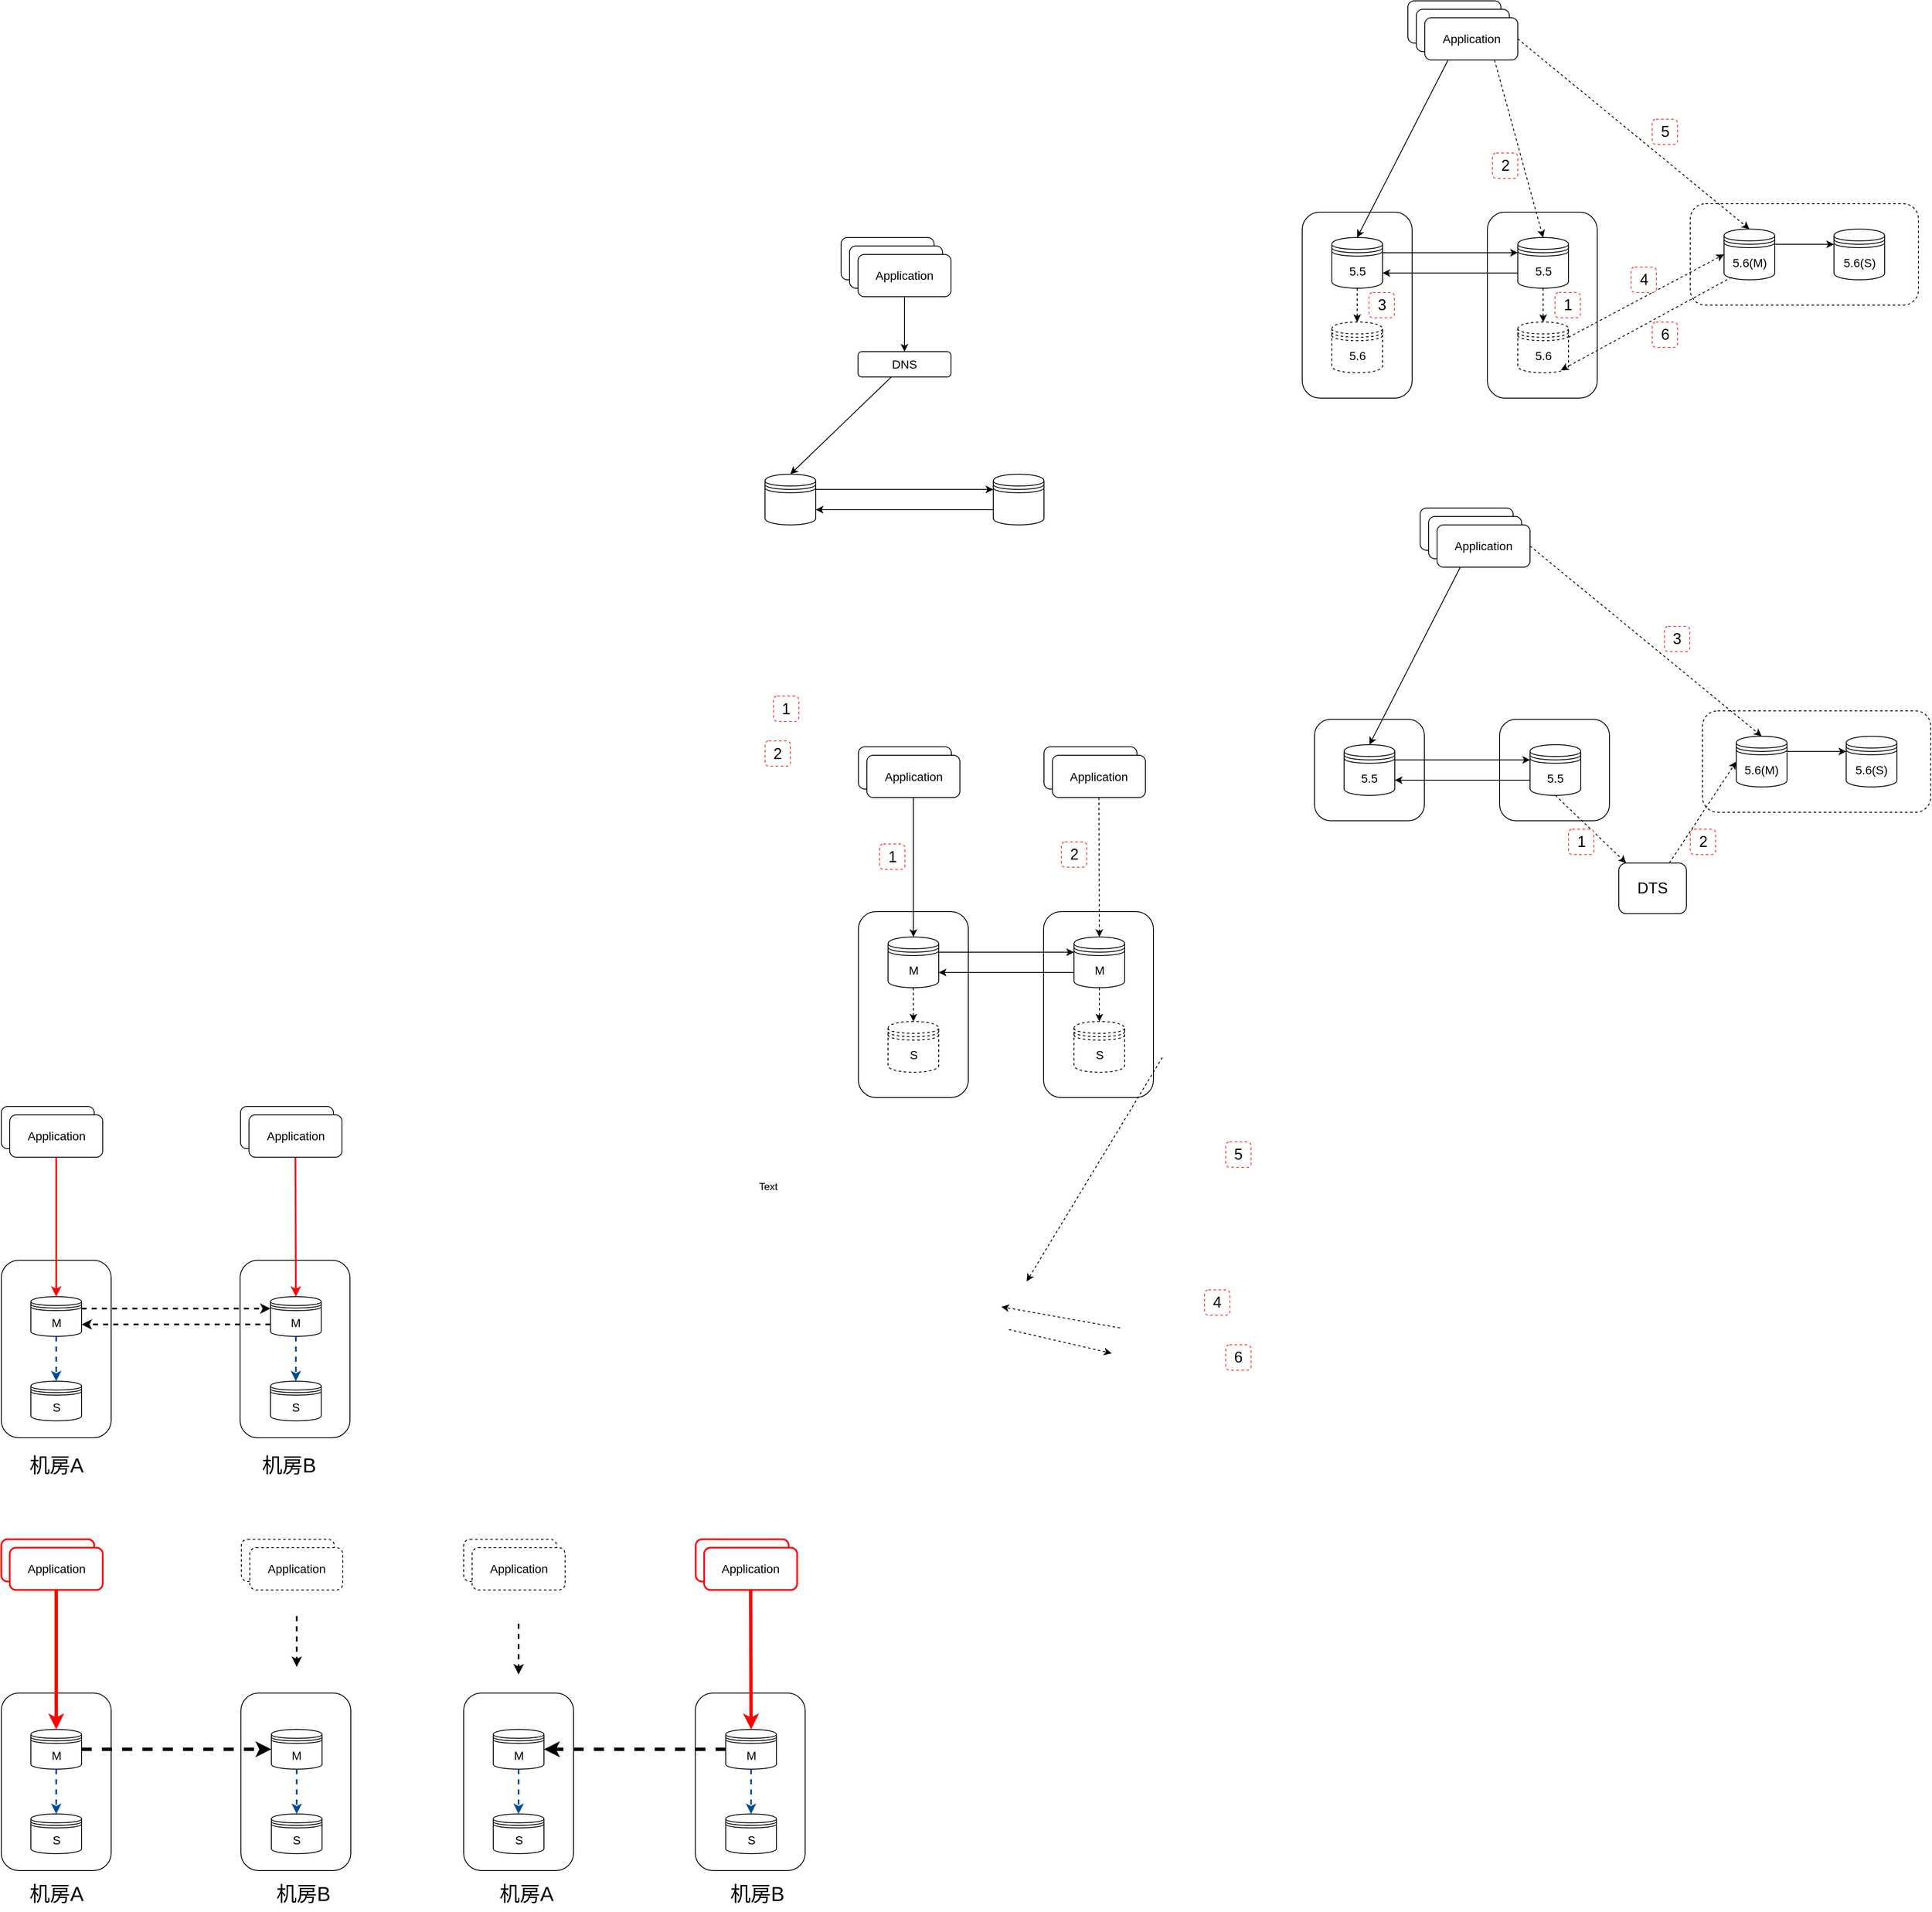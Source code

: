 <mxfile pages="1" version="11.2.3" type="github"><diagram id="w0PGeLifpseIt6AWC-rQ" name="Page-1"><mxGraphModel dx="2013" dy="703" grid="1" gridSize="10" guides="1" tooltips="1" connect="1" arrows="1" fold="1" page="1" pageScale="1" pageWidth="827" pageHeight="1169" math="0" shadow="0"><root><mxCell id="0"/><mxCell id="1" parent="0"/><mxCell id="KxEL3ul9aCYU7G7SuEpz-24" value="" style="rounded=1;whiteSpace=wrap;html=1;dashed=1;" parent="1" vertex="1"><mxGeometry x="1324.5" y="280" width="270" height="120" as="geometry"/></mxCell><mxCell id="KxEL3ul9aCYU7G7SuEpz-18" value="" style="rounded=1;whiteSpace=wrap;html=1;arcSize=16;" parent="1" vertex="1"><mxGeometry x="865.5" y="290" width="130" height="220" as="geometry"/></mxCell><mxCell id="KxEL3ul9aCYU7G7SuEpz-17" value="" style="rounded=1;whiteSpace=wrap;html=1;arcSize=16;" parent="1" vertex="1"><mxGeometry x="1084.5" y="290" width="130" height="220" as="geometry"/></mxCell><mxCell id="ixwq7pdnEXffTdU5Aski-8" value="&lt;font style=&quot;font-size: 14px&quot;&gt;Application&lt;/font&gt;" style="rounded=1;whiteSpace=wrap;html=1;" parent="1" vertex="1"><mxGeometry x="320" y="320" width="110" height="50" as="geometry"/></mxCell><mxCell id="ixwq7pdnEXffTdU5Aski-9" value="" style="shape=datastore;whiteSpace=wrap;html=1;" parent="1" vertex="1"><mxGeometry x="230" y="600" width="60" height="60" as="geometry"/></mxCell><mxCell id="ixwq7pdnEXffTdU5Aski-10" value="" style="shape=datastore;whiteSpace=wrap;html=1;" parent="1" vertex="1"><mxGeometry x="500" y="600" width="60" height="60" as="geometry"/></mxCell><mxCell id="v6FnLSVBg04vqEO-59b5-2" value="" style="endArrow=classic;html=1;exitX=1;exitY=0.3;exitDx=0;exitDy=0;entryX=0;entryY=0.3;entryDx=0;entryDy=0;" parent="1" source="ixwq7pdnEXffTdU5Aski-9" target="ixwq7pdnEXffTdU5Aski-10" edge="1"><mxGeometry width="50" height="50" relative="1" as="geometry"><mxPoint x="410" y="590" as="sourcePoint"/><mxPoint x="460" y="540" as="targetPoint"/></mxGeometry></mxCell><mxCell id="v6FnLSVBg04vqEO-59b5-3" value="" style="endArrow=classic;html=1;exitX=0;exitY=0.7;exitDx=0;exitDy=0;entryX=1;entryY=0.7;entryDx=0;entryDy=0;" parent="1" source="ixwq7pdnEXffTdU5Aski-10" target="ixwq7pdnEXffTdU5Aski-9" edge="1"><mxGeometry width="50" height="50" relative="1" as="geometry"><mxPoint x="380" y="740" as="sourcePoint"/><mxPoint x="430" y="690" as="targetPoint"/></mxGeometry></mxCell><mxCell id="v6FnLSVBg04vqEO-59b5-10" value="&lt;font style=&quot;font-size: 14px&quot;&gt;DNS&lt;/font&gt;" style="rounded=1;whiteSpace=wrap;html=1;" parent="1" vertex="1"><mxGeometry x="340" y="455" width="110" height="30" as="geometry"/></mxCell><mxCell id="v6FnLSVBg04vqEO-59b5-11" value="" style="endArrow=classic;html=1;entryX=0.5;entryY=0;entryDx=0;entryDy=0;" parent="1" source="v6FnLSVBg04vqEO-59b5-13" target="v6FnLSVBg04vqEO-59b5-10" edge="1"><mxGeometry width="50" height="50" relative="1" as="geometry"><mxPoint x="70" y="570" as="sourcePoint"/><mxPoint x="120" y="520" as="targetPoint"/></mxGeometry></mxCell><mxCell id="v6FnLSVBg04vqEO-59b5-12" value="&lt;font style=&quot;font-size: 14px&quot;&gt;Application&lt;/font&gt;" style="rounded=1;whiteSpace=wrap;html=1;" parent="1" vertex="1"><mxGeometry x="330" y="330" width="110" height="50" as="geometry"/></mxCell><mxCell id="v6FnLSVBg04vqEO-59b5-13" value="&lt;font style=&quot;font-size: 14px&quot;&gt;Application&lt;/font&gt;" style="rounded=1;whiteSpace=wrap;html=1;" parent="1" vertex="1"><mxGeometry x="340" y="340" width="110" height="50" as="geometry"/></mxCell><mxCell id="v6FnLSVBg04vqEO-59b5-14" value="" style="endArrow=classic;html=1;entryX=0.5;entryY=0;entryDx=0;entryDy=0;" parent="1" source="v6FnLSVBg04vqEO-59b5-10" target="ixwq7pdnEXffTdU5Aski-9" edge="1"><mxGeometry width="50" height="50" relative="1" as="geometry"><mxPoint x="200" y="570" as="sourcePoint"/><mxPoint x="250" y="520" as="targetPoint"/></mxGeometry></mxCell><mxCell id="KxEL3ul9aCYU7G7SuEpz-1" value="&lt;font style=&quot;font-size: 14px&quot;&gt;Application&lt;/font&gt;" style="rounded=1;whiteSpace=wrap;html=1;" parent="1" vertex="1"><mxGeometry x="990.5" y="40" width="110" height="50" as="geometry"/></mxCell><mxCell id="KxEL3ul9aCYU7G7SuEpz-2" value="&lt;font style=&quot;font-size: 14px&quot;&gt;5.5&lt;/font&gt;" style="shape=datastore;whiteSpace=wrap;html=1;" parent="1" vertex="1"><mxGeometry x="900.5" y="320" width="60" height="60" as="geometry"/></mxCell><mxCell id="KxEL3ul9aCYU7G7SuEpz-3" value="&lt;font style=&quot;font-size: 14px&quot;&gt;5.5&lt;/font&gt;" style="shape=datastore;whiteSpace=wrap;html=1;" parent="1" vertex="1"><mxGeometry x="1120.5" y="320" width="60" height="60" as="geometry"/></mxCell><mxCell id="KxEL3ul9aCYU7G7SuEpz-4" value="" style="endArrow=classic;html=1;exitX=1;exitY=0.3;exitDx=0;exitDy=0;entryX=0;entryY=0.3;entryDx=0;entryDy=0;" parent="1" source="KxEL3ul9aCYU7G7SuEpz-2" target="KxEL3ul9aCYU7G7SuEpz-3" edge="1"><mxGeometry width="50" height="50" relative="1" as="geometry"><mxPoint x="1080.5" y="310" as="sourcePoint"/><mxPoint x="1130.5" y="260" as="targetPoint"/></mxGeometry></mxCell><mxCell id="KxEL3ul9aCYU7G7SuEpz-5" value="" style="endArrow=classic;html=1;exitX=0;exitY=0.7;exitDx=0;exitDy=0;entryX=1;entryY=0.7;entryDx=0;entryDy=0;" parent="1" source="KxEL3ul9aCYU7G7SuEpz-3" target="KxEL3ul9aCYU7G7SuEpz-2" edge="1"><mxGeometry width="50" height="50" relative="1" as="geometry"><mxPoint x="1050.5" y="460" as="sourcePoint"/><mxPoint x="1100.5" y="410" as="targetPoint"/></mxGeometry></mxCell><mxCell id="KxEL3ul9aCYU7G7SuEpz-8" value="&lt;font style=&quot;font-size: 14px&quot;&gt;Application&lt;/font&gt;" style="rounded=1;whiteSpace=wrap;html=1;" parent="1" vertex="1"><mxGeometry x="1000.5" y="50" width="110" height="50" as="geometry"/></mxCell><mxCell id="KxEL3ul9aCYU7G7SuEpz-9" value="&lt;font style=&quot;font-size: 14px&quot;&gt;Application&lt;/font&gt;" style="rounded=1;whiteSpace=wrap;html=1;" parent="1" vertex="1"><mxGeometry x="1010.5" y="60" width="110" height="50" as="geometry"/></mxCell><mxCell id="KxEL3ul9aCYU7G7SuEpz-10" value="" style="endArrow=classic;html=1;entryX=0.5;entryY=0;entryDx=0;entryDy=0;exitX=0.25;exitY=1;exitDx=0;exitDy=0;" parent="1" source="KxEL3ul9aCYU7G7SuEpz-9" target="KxEL3ul9aCYU7G7SuEpz-2" edge="1"><mxGeometry width="50" height="50" relative="1" as="geometry"><mxPoint x="1028.779" y="182.5" as="sourcePoint"/><mxPoint x="920.5" y="240" as="targetPoint"/></mxGeometry></mxCell><mxCell id="KxEL3ul9aCYU7G7SuEpz-11" value="&lt;font style=&quot;font-size: 14px&quot;&gt;5.6&lt;/font&gt;" style="shape=datastore;whiteSpace=wrap;html=1;dashed=1;" parent="1" vertex="1"><mxGeometry x="1120.5" y="420" width="60" height="60" as="geometry"/></mxCell><mxCell id="KxEL3ul9aCYU7G7SuEpz-12" value="" style="endArrow=classic;html=1;exitX=0.5;exitY=1;exitDx=0;exitDy=0;entryX=0.5;entryY=0;entryDx=0;entryDy=0;dashed=1;" parent="1" source="KxEL3ul9aCYU7G7SuEpz-3" target="KxEL3ul9aCYU7G7SuEpz-11" edge="1"><mxGeometry width="50" height="50" relative="1" as="geometry"><mxPoint x="484.5" y="580" as="sourcePoint"/><mxPoint x="534.5" y="530" as="targetPoint"/></mxGeometry></mxCell><mxCell id="KxEL3ul9aCYU7G7SuEpz-13" value="&lt;font style=&quot;font-size: 14px&quot;&gt;5.6(M)&lt;/font&gt;" style="shape=datastore;whiteSpace=wrap;html=1;" parent="1" vertex="1"><mxGeometry x="1364.5" y="310" width="60" height="60" as="geometry"/></mxCell><mxCell id="KxEL3ul9aCYU7G7SuEpz-14" value="&lt;font style=&quot;font-size: 14px&quot;&gt;5.6(S)&lt;/font&gt;" style="shape=datastore;whiteSpace=wrap;html=1;" parent="1" vertex="1"><mxGeometry x="1494.5" y="310" width="60" height="60" as="geometry"/></mxCell><mxCell id="KxEL3ul9aCYU7G7SuEpz-15" value="" style="endArrow=classic;html=1;exitX=1;exitY=0.3;exitDx=0;exitDy=0;entryX=0;entryY=0.3;entryDx=0;entryDy=0;" parent="1" source="KxEL3ul9aCYU7G7SuEpz-13" target="KxEL3ul9aCYU7G7SuEpz-14" edge="1"><mxGeometry width="50" height="50" relative="1" as="geometry"><mxPoint x="1524.5" y="300" as="sourcePoint"/><mxPoint x="1574.5" y="250" as="targetPoint"/></mxGeometry></mxCell><mxCell id="KxEL3ul9aCYU7G7SuEpz-19" value="&lt;font style=&quot;font-size: 14px&quot;&gt;5.6&lt;/font&gt;" style="shape=datastore;whiteSpace=wrap;html=1;dashed=1;" parent="1" vertex="1"><mxGeometry x="900.5" y="420" width="60" height="60" as="geometry"/></mxCell><mxCell id="KxEL3ul9aCYU7G7SuEpz-20" value="" style="endArrow=classic;html=1;exitX=0.5;exitY=1;exitDx=0;exitDy=0;entryX=0.5;entryY=0;entryDx=0;entryDy=0;dashed=1;" parent="1" target="KxEL3ul9aCYU7G7SuEpz-19" edge="1"><mxGeometry width="50" height="50" relative="1" as="geometry"><mxPoint x="930.5" y="380" as="sourcePoint"/><mxPoint x="314.5" y="530" as="targetPoint"/></mxGeometry></mxCell><mxCell id="KxEL3ul9aCYU7G7SuEpz-21" value="" style="endArrow=classic;html=1;entryX=0.5;entryY=0;entryDx=0;entryDy=0;exitX=0.75;exitY=1;exitDx=0;exitDy=0;dashed=1;" parent="1" source="KxEL3ul9aCYU7G7SuEpz-9" target="KxEL3ul9aCYU7G7SuEpz-3" edge="1"><mxGeometry width="50" height="50" relative="1" as="geometry"><mxPoint x="1067" y="182.5" as="sourcePoint"/><mxPoint x="940.5" y="330" as="targetPoint"/></mxGeometry></mxCell><mxCell id="KxEL3ul9aCYU7G7SuEpz-22" value="" style="endArrow=classic;html=1;dashed=1;exitX=1;exitY=0.3;exitDx=0;exitDy=0;entryX=0;entryY=0.5;entryDx=0;entryDy=0;" parent="1" source="KxEL3ul9aCYU7G7SuEpz-11" target="KxEL3ul9aCYU7G7SuEpz-13" edge="1"><mxGeometry width="50" height="50" relative="1" as="geometry"><mxPoint x="1214.5" y="389" as="sourcePoint"/><mxPoint x="1334.5" y="370" as="targetPoint"/></mxGeometry></mxCell><mxCell id="KxEL3ul9aCYU7G7SuEpz-23" value="" style="endArrow=classic;html=1;entryX=0.5;entryY=0;entryDx=0;entryDy=0;exitX=1;exitY=0.5;exitDx=0;exitDy=0;dashed=1;" parent="1" source="KxEL3ul9aCYU7G7SuEpz-9" target="KxEL3ul9aCYU7G7SuEpz-13" edge="1"><mxGeometry width="50" height="50" relative="1" as="geometry"><mxPoint x="1087" y="120" as="sourcePoint"/><mxPoint x="1160.5" y="330" as="targetPoint"/></mxGeometry></mxCell><mxCell id="KxEL3ul9aCYU7G7SuEpz-25" value="&lt;font style=&quot;font-size: 18px&quot;&gt;1&lt;/font&gt;" style="rounded=1;whiteSpace=wrap;html=1;dashed=1;strokeColor=#FF3333;" parent="1" vertex="1"><mxGeometry x="1164.5" y="385" width="30" height="30" as="geometry"/></mxCell><mxCell id="KxEL3ul9aCYU7G7SuEpz-26" value="&lt;font style=&quot;font-size: 18px&quot;&gt;2&lt;/font&gt;" style="rounded=1;whiteSpace=wrap;html=1;dashed=1;strokeColor=#FF3333;" parent="1" vertex="1"><mxGeometry x="1090.5" y="220" width="30" height="30" as="geometry"/></mxCell><mxCell id="KxEL3ul9aCYU7G7SuEpz-28" value="&lt;font style=&quot;font-size: 18px&quot;&gt;3&lt;/font&gt;" style="rounded=1;whiteSpace=wrap;html=1;dashed=1;strokeColor=#FF3333;" parent="1" vertex="1"><mxGeometry x="944.5" y="385" width="30" height="30" as="geometry"/></mxCell><mxCell id="KxEL3ul9aCYU7G7SuEpz-30" value="&lt;font style=&quot;font-size: 18px&quot;&gt;4&lt;/font&gt;" style="rounded=1;whiteSpace=wrap;html=1;dashed=1;strokeColor=#FF3333;" parent="1" vertex="1"><mxGeometry x="1254.5" y="355" width="30" height="30" as="geometry"/></mxCell><mxCell id="KxEL3ul9aCYU7G7SuEpz-32" value="&lt;font style=&quot;font-size: 18px&quot;&gt;5&lt;/font&gt;" style="rounded=1;whiteSpace=wrap;html=1;dashed=1;strokeColor=#FF3333;" parent="1" vertex="1"><mxGeometry x="1279.5" y="180" width="30" height="30" as="geometry"/></mxCell><mxCell id="KxEL3ul9aCYU7G7SuEpz-33" value="" style="endArrow=classic;html=1;dashed=1;entryX=0.85;entryY=0.95;entryDx=0;entryDy=0;entryPerimeter=0;" parent="1" target="KxEL3ul9aCYU7G7SuEpz-11" edge="1"><mxGeometry width="50" height="50" relative="1" as="geometry"><mxPoint x="1373.5" y="367" as="sourcePoint"/><mxPoint x="1244.5" y="490" as="targetPoint"/></mxGeometry></mxCell><mxCell id="KxEL3ul9aCYU7G7SuEpz-34" value="&lt;font style=&quot;font-size: 18px&quot;&gt;6&lt;/font&gt;" style="rounded=1;whiteSpace=wrap;html=1;dashed=1;strokeColor=#FF3333;" parent="1" vertex="1"><mxGeometry x="1279.5" y="420" width="30" height="30" as="geometry"/></mxCell><mxCell id="KxEL3ul9aCYU7G7SuEpz-35" value="" style="rounded=1;whiteSpace=wrap;html=1;dashed=1;" parent="1" vertex="1"><mxGeometry x="1339" y="880" width="270" height="120" as="geometry"/></mxCell><mxCell id="KxEL3ul9aCYU7G7SuEpz-36" value="" style="rounded=1;whiteSpace=wrap;html=1;arcSize=16;" parent="1" vertex="1"><mxGeometry x="880" y="890" width="130" height="120" as="geometry"/></mxCell><mxCell id="KxEL3ul9aCYU7G7SuEpz-37" value="" style="rounded=1;whiteSpace=wrap;html=1;arcSize=16;" parent="1" vertex="1"><mxGeometry x="1099" y="890" width="130" height="120" as="geometry"/></mxCell><mxCell id="KxEL3ul9aCYU7G7SuEpz-38" value="&lt;font style=&quot;font-size: 14px&quot;&gt;Application&lt;/font&gt;" style="rounded=1;whiteSpace=wrap;html=1;" parent="1" vertex="1"><mxGeometry x="1005" y="640" width="110" height="50" as="geometry"/></mxCell><mxCell id="KxEL3ul9aCYU7G7SuEpz-39" value="&lt;font style=&quot;font-size: 14px&quot;&gt;5.5&lt;/font&gt;" style="shape=datastore;whiteSpace=wrap;html=1;" parent="1" vertex="1"><mxGeometry x="915" y="920" width="60" height="60" as="geometry"/></mxCell><mxCell id="KxEL3ul9aCYU7G7SuEpz-40" value="&lt;font style=&quot;font-size: 14px&quot;&gt;5.5&lt;/font&gt;" style="shape=datastore;whiteSpace=wrap;html=1;" parent="1" vertex="1"><mxGeometry x="1135" y="920" width="60" height="60" as="geometry"/></mxCell><mxCell id="KxEL3ul9aCYU7G7SuEpz-41" value="" style="endArrow=classic;html=1;exitX=1;exitY=0.3;exitDx=0;exitDy=0;entryX=0;entryY=0.3;entryDx=0;entryDy=0;" parent="1" source="KxEL3ul9aCYU7G7SuEpz-39" target="KxEL3ul9aCYU7G7SuEpz-40" edge="1"><mxGeometry width="50" height="50" relative="1" as="geometry"><mxPoint x="1095" y="910" as="sourcePoint"/><mxPoint x="1145" y="860" as="targetPoint"/></mxGeometry></mxCell><mxCell id="KxEL3ul9aCYU7G7SuEpz-42" value="" style="endArrow=classic;html=1;exitX=0;exitY=0.7;exitDx=0;exitDy=0;entryX=1;entryY=0.7;entryDx=0;entryDy=0;" parent="1" source="KxEL3ul9aCYU7G7SuEpz-40" target="KxEL3ul9aCYU7G7SuEpz-39" edge="1"><mxGeometry width="50" height="50" relative="1" as="geometry"><mxPoint x="1065" y="1060" as="sourcePoint"/><mxPoint x="1115" y="1010" as="targetPoint"/></mxGeometry></mxCell><mxCell id="KxEL3ul9aCYU7G7SuEpz-43" value="&lt;font style=&quot;font-size: 14px&quot;&gt;Application&lt;/font&gt;" style="rounded=1;whiteSpace=wrap;html=1;" parent="1" vertex="1"><mxGeometry x="1015" y="650" width="110" height="50" as="geometry"/></mxCell><mxCell id="KxEL3ul9aCYU7G7SuEpz-44" value="&lt;font style=&quot;font-size: 14px&quot;&gt;Application&lt;/font&gt;" style="rounded=1;whiteSpace=wrap;html=1;" parent="1" vertex="1"><mxGeometry x="1025" y="660" width="110" height="50" as="geometry"/></mxCell><mxCell id="KxEL3ul9aCYU7G7SuEpz-45" value="" style="endArrow=classic;html=1;entryX=0.5;entryY=0;entryDx=0;entryDy=0;exitX=0.25;exitY=1;exitDx=0;exitDy=0;" parent="1" source="KxEL3ul9aCYU7G7SuEpz-44" target="KxEL3ul9aCYU7G7SuEpz-39" edge="1"><mxGeometry width="50" height="50" relative="1" as="geometry"><mxPoint x="1043.279" y="782.5" as="sourcePoint"/><mxPoint x="935" y="840" as="targetPoint"/></mxGeometry></mxCell><mxCell id="KxEL3ul9aCYU7G7SuEpz-48" value="&lt;font style=&quot;font-size: 14px&quot;&gt;5.6(M)&lt;/font&gt;" style="shape=datastore;whiteSpace=wrap;html=1;" parent="1" vertex="1"><mxGeometry x="1379" y="910" width="60" height="60" as="geometry"/></mxCell><mxCell id="KxEL3ul9aCYU7G7SuEpz-49" value="&lt;font style=&quot;font-size: 14px&quot;&gt;5.6(S)&lt;/font&gt;" style="shape=datastore;whiteSpace=wrap;html=1;" parent="1" vertex="1"><mxGeometry x="1509" y="910" width="60" height="60" as="geometry"/></mxCell><mxCell id="KxEL3ul9aCYU7G7SuEpz-50" value="" style="endArrow=classic;html=1;exitX=1;exitY=0.3;exitDx=0;exitDy=0;entryX=0;entryY=0.3;entryDx=0;entryDy=0;" parent="1" source="KxEL3ul9aCYU7G7SuEpz-48" target="KxEL3ul9aCYU7G7SuEpz-49" edge="1"><mxGeometry width="50" height="50" relative="1" as="geometry"><mxPoint x="1539" y="900" as="sourcePoint"/><mxPoint x="1589" y="850" as="targetPoint"/></mxGeometry></mxCell><mxCell id="KxEL3ul9aCYU7G7SuEpz-53" value="" style="endArrow=classic;html=1;dashed=1;exitX=0.5;exitY=1;exitDx=0;exitDy=0;" parent="1" source="KxEL3ul9aCYU7G7SuEpz-40" target="KxEL3ul9aCYU7G7SuEpz-63" edge="1"><mxGeometry width="50" height="50" relative="1" as="geometry"><mxPoint x="1120" y="1140" as="sourcePoint"/><mxPoint x="955" y="930" as="targetPoint"/></mxGeometry></mxCell><mxCell id="KxEL3ul9aCYU7G7SuEpz-54" value="" style="endArrow=classic;html=1;dashed=1;entryX=0;entryY=0.5;entryDx=0;entryDy=0;" parent="1" source="KxEL3ul9aCYU7G7SuEpz-63" target="KxEL3ul9aCYU7G7SuEpz-48" edge="1"><mxGeometry width="50" height="50" relative="1" as="geometry"><mxPoint x="1195" y="1038" as="sourcePoint"/><mxPoint x="1349" y="970" as="targetPoint"/></mxGeometry></mxCell><mxCell id="KxEL3ul9aCYU7G7SuEpz-55" value="" style="endArrow=classic;html=1;entryX=0.5;entryY=0;entryDx=0;entryDy=0;exitX=1;exitY=0.5;exitDx=0;exitDy=0;dashed=1;" parent="1" source="KxEL3ul9aCYU7G7SuEpz-44" target="KxEL3ul9aCYU7G7SuEpz-48" edge="1"><mxGeometry width="50" height="50" relative="1" as="geometry"><mxPoint x="1101.5" y="720" as="sourcePoint"/><mxPoint x="1175" y="930" as="targetPoint"/></mxGeometry></mxCell><mxCell id="KxEL3ul9aCYU7G7SuEpz-57" value="&lt;font style=&quot;font-size: 18px&quot;&gt;2&lt;/font&gt;" style="rounded=1;whiteSpace=wrap;html=1;dashed=1;strokeColor=#FF3333;" parent="1" vertex="1"><mxGeometry x="1324.5" y="1020" width="30" height="30" as="geometry"/></mxCell><mxCell id="KxEL3ul9aCYU7G7SuEpz-60" value="&lt;font style=&quot;font-size: 18px&quot;&gt;3&lt;/font&gt;" style="rounded=1;whiteSpace=wrap;html=1;dashed=1;strokeColor=#FF3333;" parent="1" vertex="1"><mxGeometry x="1294" y="780" width="30" height="30" as="geometry"/></mxCell><mxCell id="KxEL3ul9aCYU7G7SuEpz-63" value="&lt;font style=&quot;font-size: 18px&quot;&gt;DTS&lt;/font&gt;" style="rounded=1;whiteSpace=wrap;html=1;" parent="1" vertex="1"><mxGeometry x="1240" y="1060" width="80" height="60" as="geometry"/></mxCell><mxCell id="KxEL3ul9aCYU7G7SuEpz-64" value="&lt;font style=&quot;font-size: 18px&quot;&gt;1&lt;/font&gt;" style="rounded=1;whiteSpace=wrap;html=1;dashed=1;strokeColor=#FF3333;" parent="1" vertex="1"><mxGeometry x="1180.5" y="1020" width="30" height="30" as="geometry"/></mxCell><mxCell id="RxVyplIdzBQefrfj1vIZ-2" value="" style="rounded=1;whiteSpace=wrap;html=1;arcSize=16;" parent="1" vertex="1"><mxGeometry x="340.5" y="1117.5" width="130" height="220" as="geometry"/></mxCell><mxCell id="RxVyplIdzBQefrfj1vIZ-3" value="" style="rounded=1;whiteSpace=wrap;html=1;arcSize=16;" parent="1" vertex="1"><mxGeometry x="559.5" y="1117.5" width="130" height="220" as="geometry"/></mxCell><mxCell id="RxVyplIdzBQefrfj1vIZ-4" value="&lt;font style=&quot;font-size: 14px&quot;&gt;Application&lt;/font&gt;" style="rounded=1;whiteSpace=wrap;html=1;" parent="1" vertex="1"><mxGeometry x="340.5" y="922.5" width="110" height="50" as="geometry"/></mxCell><mxCell id="RxVyplIdzBQefrfj1vIZ-5" value="&lt;span style=&quot;font-size: 14px&quot;&gt;M&lt;/span&gt;" style="shape=datastore;whiteSpace=wrap;html=1;" parent="1" vertex="1"><mxGeometry x="375.5" y="1147.5" width="60" height="60" as="geometry"/></mxCell><mxCell id="RxVyplIdzBQefrfj1vIZ-6" value="&lt;span style=&quot;font-size: 14px&quot;&gt;M&lt;/span&gt;" style="shape=datastore;whiteSpace=wrap;html=1;" parent="1" vertex="1"><mxGeometry x="595.5" y="1147.5" width="60" height="60" as="geometry"/></mxCell><mxCell id="RxVyplIdzBQefrfj1vIZ-7" value="" style="endArrow=classic;html=1;exitX=1;exitY=0.3;exitDx=0;exitDy=0;entryX=0;entryY=0.3;entryDx=0;entryDy=0;" parent="1" source="RxVyplIdzBQefrfj1vIZ-5" target="RxVyplIdzBQefrfj1vIZ-6" edge="1"><mxGeometry width="50" height="50" relative="1" as="geometry"><mxPoint x="555.5" y="1137.5" as="sourcePoint"/><mxPoint x="605.5" y="1087.5" as="targetPoint"/></mxGeometry></mxCell><mxCell id="RxVyplIdzBQefrfj1vIZ-8" value="" style="endArrow=classic;html=1;exitX=0;exitY=0.7;exitDx=0;exitDy=0;entryX=1;entryY=0.7;entryDx=0;entryDy=0;" parent="1" source="RxVyplIdzBQefrfj1vIZ-6" target="RxVyplIdzBQefrfj1vIZ-5" edge="1"><mxGeometry width="50" height="50" relative="1" as="geometry"><mxPoint x="525.5" y="1287.5" as="sourcePoint"/><mxPoint x="575.5" y="1237.5" as="targetPoint"/></mxGeometry></mxCell><mxCell id="RxVyplIdzBQefrfj1vIZ-9" value="&lt;font style=&quot;font-size: 14px&quot;&gt;Application&lt;/font&gt;" style="rounded=1;whiteSpace=wrap;html=1;" parent="1" vertex="1"><mxGeometry x="350.5" y="932.5" width="110" height="50" as="geometry"/></mxCell><mxCell id="RxVyplIdzBQefrfj1vIZ-11" value="" style="endArrow=classic;html=1;entryX=0.5;entryY=0;entryDx=0;entryDy=0;exitX=0.5;exitY=1;exitDx=0;exitDy=0;" parent="1" source="RxVyplIdzBQefrfj1vIZ-9" target="RxVyplIdzBQefrfj1vIZ-5" edge="1"><mxGeometry width="50" height="50" relative="1" as="geometry"><mxPoint x="432.012" y="957.5" as="sourcePoint"/><mxPoint x="395.5" y="1067.5" as="targetPoint"/></mxGeometry></mxCell><mxCell id="RxVyplIdzBQefrfj1vIZ-12" value="&lt;font style=&quot;font-size: 14px&quot;&gt;S&lt;/font&gt;" style="shape=datastore;whiteSpace=wrap;html=1;dashed=1;" parent="1" vertex="1"><mxGeometry x="595.5" y="1247.5" width="60" height="60" as="geometry"/></mxCell><mxCell id="RxVyplIdzBQefrfj1vIZ-13" value="" style="endArrow=classic;html=1;exitX=0.5;exitY=1;exitDx=0;exitDy=0;entryX=0.5;entryY=0;entryDx=0;entryDy=0;dashed=1;" parent="1" source="RxVyplIdzBQefrfj1vIZ-6" target="RxVyplIdzBQefrfj1vIZ-12" edge="1"><mxGeometry width="50" height="50" relative="1" as="geometry"><mxPoint x="-40.5" y="1407.5" as="sourcePoint"/><mxPoint x="9.5" y="1357.5" as="targetPoint"/></mxGeometry></mxCell><mxCell id="RxVyplIdzBQefrfj1vIZ-17" value="&lt;font style=&quot;font-size: 14px&quot;&gt;S&lt;/font&gt;" style="shape=datastore;whiteSpace=wrap;html=1;dashed=1;" parent="1" vertex="1"><mxGeometry x="375.5" y="1247.5" width="60" height="60" as="geometry"/></mxCell><mxCell id="RxVyplIdzBQefrfj1vIZ-18" value="" style="endArrow=classic;html=1;exitX=0.5;exitY=1;exitDx=0;exitDy=0;entryX=0.5;entryY=0;entryDx=0;entryDy=0;dashed=1;" parent="1" target="RxVyplIdzBQefrfj1vIZ-17" edge="1"><mxGeometry width="50" height="50" relative="1" as="geometry"><mxPoint x="405.5" y="1207.5" as="sourcePoint"/><mxPoint x="-210.5" y="1357.5" as="targetPoint"/></mxGeometry></mxCell><mxCell id="RxVyplIdzBQefrfj1vIZ-19" value="" style="endArrow=classic;html=1;dashed=1;entryX=0.5;entryY=0;entryDx=0;entryDy=0;exitX=0.5;exitY=1;exitDx=0;exitDy=0;" parent="1" source="RxVyplIdzBQefrfj1vIZ-32" target="RxVyplIdzBQefrfj1vIZ-6" edge="1"><mxGeometry width="50" height="50" relative="1" as="geometry"><mxPoint x="635" y="947.5" as="sourcePoint"/><mxPoint x="685" y="1097.5" as="targetPoint"/></mxGeometry></mxCell><mxCell id="RxVyplIdzBQefrfj1vIZ-20" value="" style="endArrow=classic;html=1;dashed=1;entryX=0;entryY=0.5;entryDx=0;entryDy=0;" parent="1" edge="1"><mxGeometry width="50" height="50" relative="1" as="geometry"><mxPoint x="650" y="1610" as="sourcePoint"/><mxPoint x="509.5" y="1585" as="targetPoint"/></mxGeometry></mxCell><mxCell id="RxVyplIdzBQefrfj1vIZ-21" value="" style="endArrow=classic;html=1;entryX=0.5;entryY=0;entryDx=0;entryDy=0;dashed=1;" parent="1" edge="1"><mxGeometry width="50" height="50" relative="1" as="geometry"><mxPoint x="700" y="1290" as="sourcePoint"/><mxPoint x="539.5" y="1555" as="targetPoint"/></mxGeometry></mxCell><mxCell id="RxVyplIdzBQefrfj1vIZ-22" value="&lt;font style=&quot;font-size: 18px&quot;&gt;1&lt;/font&gt;" style="rounded=1;whiteSpace=wrap;html=1;dashed=1;strokeColor=#FF3333;" parent="1" vertex="1"><mxGeometry x="365.5" y="1037.5" width="30" height="30" as="geometry"/></mxCell><mxCell id="RxVyplIdzBQefrfj1vIZ-23" value="&lt;font style=&quot;font-size: 18px&quot;&gt;2&lt;/font&gt;" style="rounded=1;whiteSpace=wrap;html=1;dashed=1;strokeColor=#FF3333;" parent="1" vertex="1"><mxGeometry x="580.5" y="1035" width="30" height="30" as="geometry"/></mxCell><mxCell id="RxVyplIdzBQefrfj1vIZ-25" value="&lt;font style=&quot;font-size: 18px&quot;&gt;4&lt;/font&gt;" style="rounded=1;whiteSpace=wrap;html=1;dashed=1;strokeColor=#FF3333;" parent="1" vertex="1"><mxGeometry x="750" y="1565" width="30" height="30" as="geometry"/></mxCell><mxCell id="RxVyplIdzBQefrfj1vIZ-26" value="&lt;font style=&quot;font-size: 18px&quot;&gt;5&lt;/font&gt;" style="rounded=1;whiteSpace=wrap;html=1;dashed=1;strokeColor=#FF3333;" parent="1" vertex="1"><mxGeometry x="775" y="1390" width="30" height="30" as="geometry"/></mxCell><mxCell id="RxVyplIdzBQefrfj1vIZ-27" value="" style="endArrow=classic;html=1;dashed=1;" parent="1" edge="1"><mxGeometry width="50" height="50" relative="1" as="geometry"><mxPoint x="518.5" y="1612" as="sourcePoint"/><mxPoint x="640" y="1640" as="targetPoint"/></mxGeometry></mxCell><mxCell id="RxVyplIdzBQefrfj1vIZ-28" value="&lt;font style=&quot;font-size: 18px&quot;&gt;6&lt;/font&gt;" style="rounded=1;whiteSpace=wrap;html=1;dashed=1;strokeColor=#FF3333;" parent="1" vertex="1"><mxGeometry x="775" y="1630" width="30" height="30" as="geometry"/></mxCell><mxCell id="RxVyplIdzBQefrfj1vIZ-31" value="&lt;font style=&quot;font-size: 14px&quot;&gt;Application&lt;/font&gt;" style="rounded=1;whiteSpace=wrap;html=1;" parent="1" vertex="1"><mxGeometry x="560" y="922.5" width="110" height="50" as="geometry"/></mxCell><mxCell id="RxVyplIdzBQefrfj1vIZ-32" value="&lt;font style=&quot;font-size: 14px&quot;&gt;Application&lt;/font&gt;" style="rounded=1;whiteSpace=wrap;html=1;" parent="1" vertex="1"><mxGeometry x="570" y="932.5" width="110" height="50" as="geometry"/></mxCell><mxCell id="2aaWek8ONeiU0INEYgnU-1" value="" style="rounded=1;whiteSpace=wrap;html=1;arcSize=16;" vertex="1" parent="1"><mxGeometry x="-673.5" y="1530" width="130" height="210" as="geometry"/></mxCell><mxCell id="2aaWek8ONeiU0INEYgnU-2" value="" style="rounded=1;whiteSpace=wrap;html=1;arcSize=16;" vertex="1" parent="1"><mxGeometry x="-391" y="1530" width="130" height="210" as="geometry"/></mxCell><mxCell id="2aaWek8ONeiU0INEYgnU-3" value="&lt;font style=&quot;font-size: 14px&quot;&gt;Application&lt;/font&gt;" style="rounded=1;whiteSpace=wrap;html=1;" vertex="1" parent="1"><mxGeometry x="-673.5" y="1348" width="110" height="50" as="geometry"/></mxCell><mxCell id="2aaWek8ONeiU0INEYgnU-4" value="&lt;span style=&quot;font-size: 14px&quot;&gt;M&lt;/span&gt;" style="shape=datastore;whiteSpace=wrap;html=1;" vertex="1" parent="1"><mxGeometry x="-638.5" y="1573" width="60" height="47" as="geometry"/></mxCell><mxCell id="2aaWek8ONeiU0INEYgnU-5" value="&lt;span style=&quot;font-size: 14px&quot;&gt;M&lt;/span&gt;" style="shape=datastore;whiteSpace=wrap;html=1;" vertex="1" parent="1"><mxGeometry x="-355" y="1573" width="60" height="47" as="geometry"/></mxCell><mxCell id="2aaWek8ONeiU0INEYgnU-6" value="" style="endArrow=classic;html=1;exitX=1;exitY=0.3;exitDx=0;exitDy=0;entryX=0;entryY=0.3;entryDx=0;entryDy=0;dashed=1;strokeWidth=2;" edge="1" parent="1" source="2aaWek8ONeiU0INEYgnU-4" target="2aaWek8ONeiU0INEYgnU-5"><mxGeometry width="50" height="50" relative="1" as="geometry"><mxPoint x="-395" y="1563" as="sourcePoint"/><mxPoint x="-345" y="1513" as="targetPoint"/></mxGeometry></mxCell><mxCell id="2aaWek8ONeiU0INEYgnU-7" value="" style="endArrow=classic;html=1;exitX=0;exitY=0.7;exitDx=0;exitDy=0;entryX=1;entryY=0.7;entryDx=0;entryDy=0;dashed=1;strokeWidth=2;" edge="1" parent="1" source="2aaWek8ONeiU0INEYgnU-5" target="2aaWek8ONeiU0INEYgnU-4"><mxGeometry width="50" height="50" relative="1" as="geometry"><mxPoint x="-425" y="1713" as="sourcePoint"/><mxPoint x="-375" y="1663" as="targetPoint"/></mxGeometry></mxCell><mxCell id="2aaWek8ONeiU0INEYgnU-8" value="&lt;font style=&quot;font-size: 14px&quot;&gt;Application&lt;/font&gt;" style="rounded=1;whiteSpace=wrap;html=1;" vertex="1" parent="1"><mxGeometry x="-663.5" y="1358" width="110" height="50" as="geometry"/></mxCell><mxCell id="2aaWek8ONeiU0INEYgnU-9" value="" style="endArrow=classic;html=1;entryX=0.5;entryY=0;entryDx=0;entryDy=0;exitX=0.5;exitY=1;exitDx=0;exitDy=0;strokeColor=#FF0000;strokeWidth=2;" edge="1" parent="1" source="2aaWek8ONeiU0INEYgnU-8" target="2aaWek8ONeiU0INEYgnU-4"><mxGeometry width="50" height="50" relative="1" as="geometry"><mxPoint x="-581.988" y="1383" as="sourcePoint"/><mxPoint x="-618.5" y="1493" as="targetPoint"/></mxGeometry></mxCell><mxCell id="2aaWek8ONeiU0INEYgnU-10" value="&lt;font style=&quot;font-size: 14px&quot;&gt;S&lt;/font&gt;" style="shape=datastore;whiteSpace=wrap;html=1;" vertex="1" parent="1"><mxGeometry x="-355" y="1673" width="60" height="47" as="geometry"/></mxCell><mxCell id="2aaWek8ONeiU0INEYgnU-11" value="" style="endArrow=classic;html=1;exitX=0.5;exitY=1;exitDx=0;exitDy=0;entryX=0.5;entryY=0;entryDx=0;entryDy=0;dashed=1;strokeColor=#004C99;strokeWidth=2;" edge="1" parent="1" source="2aaWek8ONeiU0INEYgnU-5" target="2aaWek8ONeiU0INEYgnU-10"><mxGeometry width="50" height="50" relative="1" as="geometry"><mxPoint x="-991" y="1833" as="sourcePoint"/><mxPoint x="-941" y="1783" as="targetPoint"/></mxGeometry></mxCell><mxCell id="2aaWek8ONeiU0INEYgnU-12" value="&lt;font style=&quot;font-size: 14px&quot;&gt;S&lt;/font&gt;" style="shape=datastore;whiteSpace=wrap;html=1;" vertex="1" parent="1"><mxGeometry x="-638.5" y="1673" width="60" height="47" as="geometry"/></mxCell><mxCell id="2aaWek8ONeiU0INEYgnU-13" value="" style="endArrow=classic;html=1;exitX=0.5;exitY=1;exitDx=0;exitDy=0;entryX=0.5;entryY=0;entryDx=0;entryDy=0;dashed=1;strokeColor=#004C99;strokeWidth=2;" edge="1" parent="1" target="2aaWek8ONeiU0INEYgnU-12" source="2aaWek8ONeiU0INEYgnU-4"><mxGeometry width="50" height="50" relative="1" as="geometry"><mxPoint x="-608.5" y="1633" as="sourcePoint"/><mxPoint x="-1224.5" y="1783" as="targetPoint"/></mxGeometry></mxCell><mxCell id="2aaWek8ONeiU0INEYgnU-14" value="" style="endArrow=classic;html=1;entryX=0.5;entryY=0;entryDx=0;entryDy=0;exitX=0.5;exitY=1;exitDx=0;exitDy=0;strokeColor=#FF0000;strokeWidth=2;" edge="1" parent="1" source="2aaWek8ONeiU0INEYgnU-18" target="2aaWek8ONeiU0INEYgnU-5"><mxGeometry width="50" height="50" relative="1" as="geometry"><mxPoint x="-315.5" y="1373" as="sourcePoint"/><mxPoint x="-265.5" y="1523" as="targetPoint"/></mxGeometry></mxCell><mxCell id="2aaWek8ONeiU0INEYgnU-15" value="&lt;font style=&quot;font-size: 18px&quot;&gt;1&lt;/font&gt;" style="rounded=1;whiteSpace=wrap;html=1;dashed=1;strokeColor=#FF3333;" vertex="1" parent="1"><mxGeometry x="240" y="862.5" width="30" height="30" as="geometry"/></mxCell><mxCell id="2aaWek8ONeiU0INEYgnU-16" value="&lt;font style=&quot;font-size: 18px&quot;&gt;2&lt;/font&gt;" style="rounded=1;whiteSpace=wrap;html=1;dashed=1;strokeColor=#FF3333;" vertex="1" parent="1"><mxGeometry x="230" y="915.5" width="30" height="30" as="geometry"/></mxCell><mxCell id="2aaWek8ONeiU0INEYgnU-17" value="&lt;font style=&quot;font-size: 14px&quot;&gt;Application&lt;/font&gt;" style="rounded=1;whiteSpace=wrap;html=1;" vertex="1" parent="1"><mxGeometry x="-390.5" y="1348" width="110" height="50" as="geometry"/></mxCell><mxCell id="2aaWek8ONeiU0INEYgnU-18" value="&lt;font style=&quot;font-size: 14px&quot;&gt;Application&lt;/font&gt;" style="rounded=1;whiteSpace=wrap;html=1;" vertex="1" parent="1"><mxGeometry x="-380.5" y="1358" width="110" height="50" as="geometry"/></mxCell><mxCell id="2aaWek8ONeiU0INEYgnU-19" value="" style="rounded=1;whiteSpace=wrap;html=1;arcSize=16;" vertex="1" parent="1"><mxGeometry x="-673.5" y="2042" width="130" height="210" as="geometry"/></mxCell><mxCell id="2aaWek8ONeiU0INEYgnU-20" value="" style="rounded=1;whiteSpace=wrap;html=1;arcSize=16;" vertex="1" parent="1"><mxGeometry x="-390" y="2042" width="130" height="210" as="geometry"/></mxCell><mxCell id="2aaWek8ONeiU0INEYgnU-21" value="&lt;font style=&quot;font-size: 14px&quot;&gt;Application&lt;/font&gt;" style="rounded=1;whiteSpace=wrap;html=1;strokeColor=#FF0000;strokeWidth=2;" vertex="1" parent="1"><mxGeometry x="-673.5" y="1860" width="110" height="50" as="geometry"/></mxCell><mxCell id="2aaWek8ONeiU0INEYgnU-22" value="&lt;span style=&quot;font-size: 14px&quot;&gt;M&lt;/span&gt;" style="shape=datastore;whiteSpace=wrap;html=1;" vertex="1" parent="1"><mxGeometry x="-638.5" y="2085" width="60" height="47" as="geometry"/></mxCell><mxCell id="2aaWek8ONeiU0INEYgnU-23" value="&lt;span style=&quot;font-size: 14px&quot;&gt;M&lt;/span&gt;" style="shape=datastore;whiteSpace=wrap;html=1;" vertex="1" parent="1"><mxGeometry x="-354" y="2085" width="60" height="47" as="geometry"/></mxCell><mxCell id="2aaWek8ONeiU0INEYgnU-24" value="" style="endArrow=classic;html=1;exitX=1;exitY=0.5;exitDx=0;exitDy=0;entryX=0;entryY=0.5;entryDx=0;entryDy=0;dashed=1;strokeWidth=4;" edge="1" parent="1" source="2aaWek8ONeiU0INEYgnU-22" target="2aaWek8ONeiU0INEYgnU-23"><mxGeometry width="50" height="50" relative="1" as="geometry"><mxPoint x="-394" y="2075" as="sourcePoint"/><mxPoint x="-344" y="2025" as="targetPoint"/></mxGeometry></mxCell><mxCell id="2aaWek8ONeiU0INEYgnU-26" value="&lt;font style=&quot;font-size: 14px&quot;&gt;Application&lt;/font&gt;" style="rounded=1;whiteSpace=wrap;html=1;strokeColor=#FF0000;strokeWidth=2;" vertex="1" parent="1"><mxGeometry x="-663.5" y="1870" width="110" height="50" as="geometry"/></mxCell><mxCell id="2aaWek8ONeiU0INEYgnU-27" value="" style="endArrow=classic;html=1;entryX=0.5;entryY=0;entryDx=0;entryDy=0;exitX=0.5;exitY=1;exitDx=0;exitDy=0;strokeColor=#FF0000;strokeWidth=4;" edge="1" parent="1" source="2aaWek8ONeiU0INEYgnU-26" target="2aaWek8ONeiU0INEYgnU-22"><mxGeometry width="50" height="50" relative="1" as="geometry"><mxPoint x="-581.988" y="1895" as="sourcePoint"/><mxPoint x="-618.5" y="2005" as="targetPoint"/></mxGeometry></mxCell><mxCell id="2aaWek8ONeiU0INEYgnU-28" value="&lt;font style=&quot;font-size: 14px&quot;&gt;S&lt;/font&gt;" style="shape=datastore;whiteSpace=wrap;html=1;" vertex="1" parent="1"><mxGeometry x="-354" y="2185" width="60" height="47" as="geometry"/></mxCell><mxCell id="2aaWek8ONeiU0INEYgnU-29" value="" style="endArrow=classic;html=1;exitX=0.5;exitY=1;exitDx=0;exitDy=0;entryX=0.5;entryY=0;entryDx=0;entryDy=0;dashed=1;strokeColor=#004C99;strokeWidth=2;" edge="1" parent="1" source="2aaWek8ONeiU0INEYgnU-23" target="2aaWek8ONeiU0INEYgnU-28"><mxGeometry width="50" height="50" relative="1" as="geometry"><mxPoint x="-990" y="2345" as="sourcePoint"/><mxPoint x="-940" y="2295" as="targetPoint"/></mxGeometry></mxCell><mxCell id="2aaWek8ONeiU0INEYgnU-30" value="&lt;font style=&quot;font-size: 14px&quot;&gt;S&lt;/font&gt;" style="shape=datastore;whiteSpace=wrap;html=1;" vertex="1" parent="1"><mxGeometry x="-638.5" y="2185" width="60" height="47" as="geometry"/></mxCell><mxCell id="2aaWek8ONeiU0INEYgnU-31" value="" style="endArrow=classic;html=1;exitX=0.5;exitY=1;exitDx=0;exitDy=0;entryX=0.5;entryY=0;entryDx=0;entryDy=0;dashed=1;strokeColor=#004C99;strokeWidth=2;" edge="1" parent="1" source="2aaWek8ONeiU0INEYgnU-22" target="2aaWek8ONeiU0INEYgnU-30"><mxGeometry width="50" height="50" relative="1" as="geometry"><mxPoint x="-608.5" y="2145" as="sourcePoint"/><mxPoint x="-1224.5" y="2295" as="targetPoint"/></mxGeometry></mxCell><mxCell id="2aaWek8ONeiU0INEYgnU-32" value="" style="endArrow=classic;html=1;dashed=1;strokeWidth=2;" edge="1" parent="1"><mxGeometry width="50" height="50" relative="1" as="geometry"><mxPoint x="-324" y="1951" as="sourcePoint"/><mxPoint x="-324" y="2011" as="targetPoint"/></mxGeometry></mxCell><mxCell id="2aaWek8ONeiU0INEYgnU-35" value="&lt;font style=&quot;font-size: 14px&quot;&gt;Application&lt;/font&gt;" style="rounded=1;whiteSpace=wrap;html=1;dashed=1;" vertex="1" parent="1"><mxGeometry x="-389.5" y="1860" width="110" height="50" as="geometry"/></mxCell><mxCell id="2aaWek8ONeiU0INEYgnU-36" value="&lt;font style=&quot;font-size: 14px&quot;&gt;Application&lt;/font&gt;" style="rounded=1;whiteSpace=wrap;html=1;dashed=1;" vertex="1" parent="1"><mxGeometry x="-379.5" y="1870" width="110" height="50" as="geometry"/></mxCell><mxCell id="2aaWek8ONeiU0INEYgnU-37" value="" style="rounded=1;whiteSpace=wrap;html=1;arcSize=16;" vertex="1" parent="1"><mxGeometry x="-126.5" y="2042" width="130" height="210" as="geometry"/></mxCell><mxCell id="2aaWek8ONeiU0INEYgnU-38" value="" style="rounded=1;whiteSpace=wrap;html=1;arcSize=16;" vertex="1" parent="1"><mxGeometry x="147.5" y="2042" width="130" height="210" as="geometry"/></mxCell><mxCell id="2aaWek8ONeiU0INEYgnU-39" value="&lt;font style=&quot;font-size: 14px&quot;&gt;Application&lt;/font&gt;" style="rounded=1;whiteSpace=wrap;html=1;dashed=1;" vertex="1" parent="1"><mxGeometry x="-126.5" y="1860" width="110" height="50" as="geometry"/></mxCell><mxCell id="2aaWek8ONeiU0INEYgnU-40" value="&lt;span style=&quot;font-size: 14px&quot;&gt;M&lt;/span&gt;" style="shape=datastore;whiteSpace=wrap;html=1;" vertex="1" parent="1"><mxGeometry x="-91.5" y="2085" width="60" height="47" as="geometry"/></mxCell><mxCell id="2aaWek8ONeiU0INEYgnU-41" value="&lt;span style=&quot;font-size: 14px&quot;&gt;M&lt;/span&gt;" style="shape=datastore;whiteSpace=wrap;html=1;" vertex="1" parent="1"><mxGeometry x="183.5" y="2085" width="60" height="47" as="geometry"/></mxCell><mxCell id="2aaWek8ONeiU0INEYgnU-42" value="" style="endArrow=classic;html=1;entryX=1;entryY=0.5;entryDx=0;entryDy=0;dashed=1;strokeWidth=4;exitX=0;exitY=0.5;exitDx=0;exitDy=0;" edge="1" parent="1" source="2aaWek8ONeiU0INEYgnU-41" target="2aaWek8ONeiU0INEYgnU-40"><mxGeometry width="50" height="50" relative="1" as="geometry"><mxPoint x="57" y="2050" as="sourcePoint"/><mxPoint x="193.5" y="2025" as="targetPoint"/></mxGeometry></mxCell><mxCell id="2aaWek8ONeiU0INEYgnU-43" value="&lt;font style=&quot;font-size: 14px&quot;&gt;Application&lt;/font&gt;" style="rounded=1;whiteSpace=wrap;html=1;dashed=1;" vertex="1" parent="1"><mxGeometry x="-116.5" y="1870" width="110" height="50" as="geometry"/></mxCell><mxCell id="2aaWek8ONeiU0INEYgnU-44" value="" style="endArrow=classic;html=1;strokeColor=#000000;dashed=1;strokeWidth=2;" edge="1" parent="1"><mxGeometry width="50" height="50" relative="1" as="geometry"><mxPoint x="-61.5" y="1960" as="sourcePoint"/><mxPoint x="-61.5" y="2020" as="targetPoint"/></mxGeometry></mxCell><mxCell id="2aaWek8ONeiU0INEYgnU-45" value="&lt;font style=&quot;font-size: 14px&quot;&gt;S&lt;/font&gt;" style="shape=datastore;whiteSpace=wrap;html=1;" vertex="1" parent="1"><mxGeometry x="183.5" y="2185" width="60" height="47" as="geometry"/></mxCell><mxCell id="2aaWek8ONeiU0INEYgnU-46" value="" style="endArrow=classic;html=1;exitX=0.5;exitY=1;exitDx=0;exitDy=0;entryX=0.5;entryY=0;entryDx=0;entryDy=0;dashed=1;strokeColor=#004C99;strokeWidth=2;" edge="1" parent="1" source="2aaWek8ONeiU0INEYgnU-41" target="2aaWek8ONeiU0INEYgnU-45"><mxGeometry width="50" height="50" relative="1" as="geometry"><mxPoint x="-452.5" y="2345" as="sourcePoint"/><mxPoint x="-402.5" y="2295" as="targetPoint"/></mxGeometry></mxCell><mxCell id="2aaWek8ONeiU0INEYgnU-47" value="&lt;font style=&quot;font-size: 14px&quot;&gt;S&lt;/font&gt;" style="shape=datastore;whiteSpace=wrap;html=1;" vertex="1" parent="1"><mxGeometry x="-91.5" y="2185" width="60" height="47" as="geometry"/></mxCell><mxCell id="2aaWek8ONeiU0INEYgnU-48" value="" style="endArrow=classic;html=1;exitX=0.5;exitY=1;exitDx=0;exitDy=0;entryX=0.5;entryY=0;entryDx=0;entryDy=0;dashed=1;strokeColor=#004C99;strokeWidth=2;" edge="1" parent="1" source="2aaWek8ONeiU0INEYgnU-40" target="2aaWek8ONeiU0INEYgnU-47"><mxGeometry width="50" height="50" relative="1" as="geometry"><mxPoint x="-61.5" y="2145" as="sourcePoint"/><mxPoint x="-677.5" y="2295" as="targetPoint"/></mxGeometry></mxCell><mxCell id="2aaWek8ONeiU0INEYgnU-49" value="" style="endArrow=classic;html=1;entryX=0.5;entryY=0;entryDx=0;entryDy=0;exitX=0.5;exitY=1;exitDx=0;exitDy=0;strokeColor=#FF0000;strokeWidth=4;" edge="1" parent="1" source="2aaWek8ONeiU0INEYgnU-51" target="2aaWek8ONeiU0INEYgnU-41"><mxGeometry width="50" height="50" relative="1" as="geometry"><mxPoint x="223" y="1885" as="sourcePoint"/><mxPoint x="273" y="2035" as="targetPoint"/></mxGeometry></mxCell><mxCell id="2aaWek8ONeiU0INEYgnU-50" value="&lt;font style=&quot;font-size: 14px&quot;&gt;Application&lt;/font&gt;" style="rounded=1;whiteSpace=wrap;html=1;strokeWidth=2;strokeColor=#FF0000;" vertex="1" parent="1"><mxGeometry x="148" y="1860" width="110" height="50" as="geometry"/></mxCell><mxCell id="2aaWek8ONeiU0INEYgnU-51" value="&lt;font style=&quot;font-size: 14px&quot;&gt;Application&lt;/font&gt;" style="rounded=1;whiteSpace=wrap;html=1;strokeWidth=2;strokeColor=#FF0000;" vertex="1" parent="1"><mxGeometry x="158" y="1870" width="110" height="50" as="geometry"/></mxCell><mxCell id="2aaWek8ONeiU0INEYgnU-52" value="Text" style="text;html=1;resizable=0;points=[];autosize=1;align=left;verticalAlign=top;spacingTop=-4;" vertex="1" parent="1"><mxGeometry x="221" y="1433" width="40" height="20" as="geometry"/></mxCell><mxCell id="2aaWek8ONeiU0INEYgnU-53" value="&lt;font style=&quot;font-size: 24px&quot;&gt;机房A&lt;/font&gt;" style="text;html=1;strokeColor=none;fillColor=none;align=center;verticalAlign=middle;whiteSpace=wrap;rounded=0;" vertex="1" parent="1"><mxGeometry x="-647.5" y="2260" width="78" height="40" as="geometry"/></mxCell><mxCell id="2aaWek8ONeiU0INEYgnU-55" value="&lt;font style=&quot;font-size: 24px&quot;&gt;机房B&lt;/font&gt;" style="text;html=1;strokeColor=none;fillColor=none;align=center;verticalAlign=middle;whiteSpace=wrap;rounded=0;" vertex="1" parent="1"><mxGeometry x="-355" y="2260" width="78" height="40" as="geometry"/></mxCell><mxCell id="2aaWek8ONeiU0INEYgnU-56" value="&lt;font style=&quot;font-size: 24px&quot;&gt;机房A&lt;/font&gt;" style="text;html=1;strokeColor=none;fillColor=none;align=center;verticalAlign=middle;whiteSpace=wrap;rounded=0;" vertex="1" parent="1"><mxGeometry x="-91.5" y="2260" width="78" height="40" as="geometry"/></mxCell><mxCell id="2aaWek8ONeiU0INEYgnU-57" value="&lt;font style=&quot;font-size: 24px&quot;&gt;机房B&lt;/font&gt;" style="text;html=1;strokeColor=none;fillColor=none;align=center;verticalAlign=middle;whiteSpace=wrap;rounded=0;" vertex="1" parent="1"><mxGeometry x="182" y="2260" width="78" height="40" as="geometry"/></mxCell><mxCell id="2aaWek8ONeiU0INEYgnU-58" value="&lt;font style=&quot;font-size: 24px&quot;&gt;机房A&lt;/font&gt;" style="text;html=1;strokeColor=none;fillColor=none;align=center;verticalAlign=middle;whiteSpace=wrap;rounded=0;" vertex="1" parent="1"><mxGeometry x="-647.5" y="1753" width="78" height="40" as="geometry"/></mxCell><mxCell id="2aaWek8ONeiU0INEYgnU-59" value="&lt;font style=&quot;font-size: 24px&quot;&gt;机房B&lt;/font&gt;" style="text;html=1;strokeColor=none;fillColor=none;align=center;verticalAlign=middle;whiteSpace=wrap;rounded=0;" vertex="1" parent="1"><mxGeometry x="-372" y="1753" width="78" height="40" as="geometry"/></mxCell></root></mxGraphModel></diagram></mxfile>